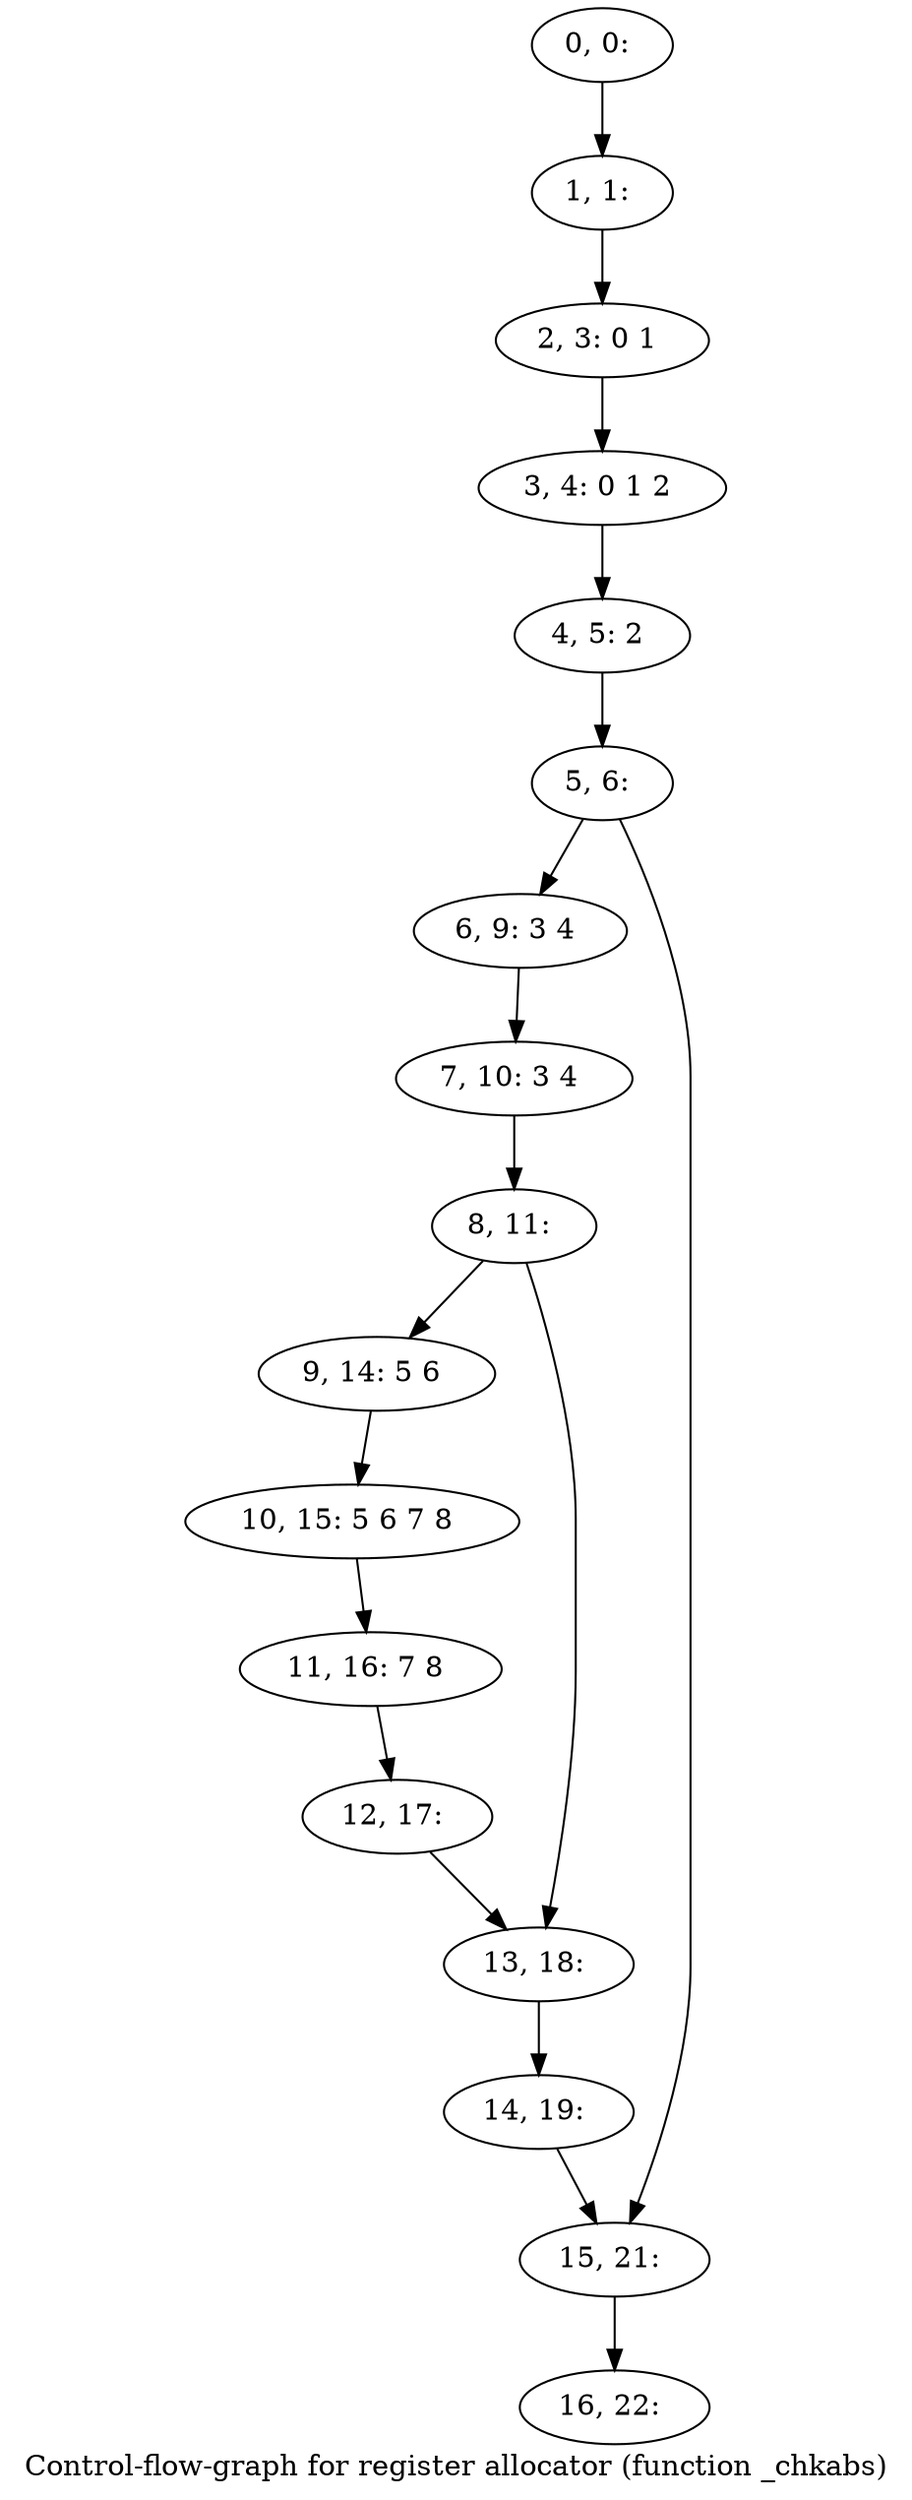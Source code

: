 digraph G {
graph [label="Control-flow-graph for register allocator (function _chkabs)"]
0[label="0, 0: "];
1[label="1, 1: "];
2[label="2, 3: 0 1 "];
3[label="3, 4: 0 1 2 "];
4[label="4, 5: 2 "];
5[label="5, 6: "];
6[label="6, 9: 3 4 "];
7[label="7, 10: 3 4 "];
8[label="8, 11: "];
9[label="9, 14: 5 6 "];
10[label="10, 15: 5 6 7 8 "];
11[label="11, 16: 7 8 "];
12[label="12, 17: "];
13[label="13, 18: "];
14[label="14, 19: "];
15[label="15, 21: "];
16[label="16, 22: "];
0->1 ;
1->2 ;
2->3 ;
3->4 ;
4->5 ;
5->6 ;
5->15 ;
6->7 ;
7->8 ;
8->9 ;
8->13 ;
9->10 ;
10->11 ;
11->12 ;
12->13 ;
13->14 ;
14->15 ;
15->16 ;
}

